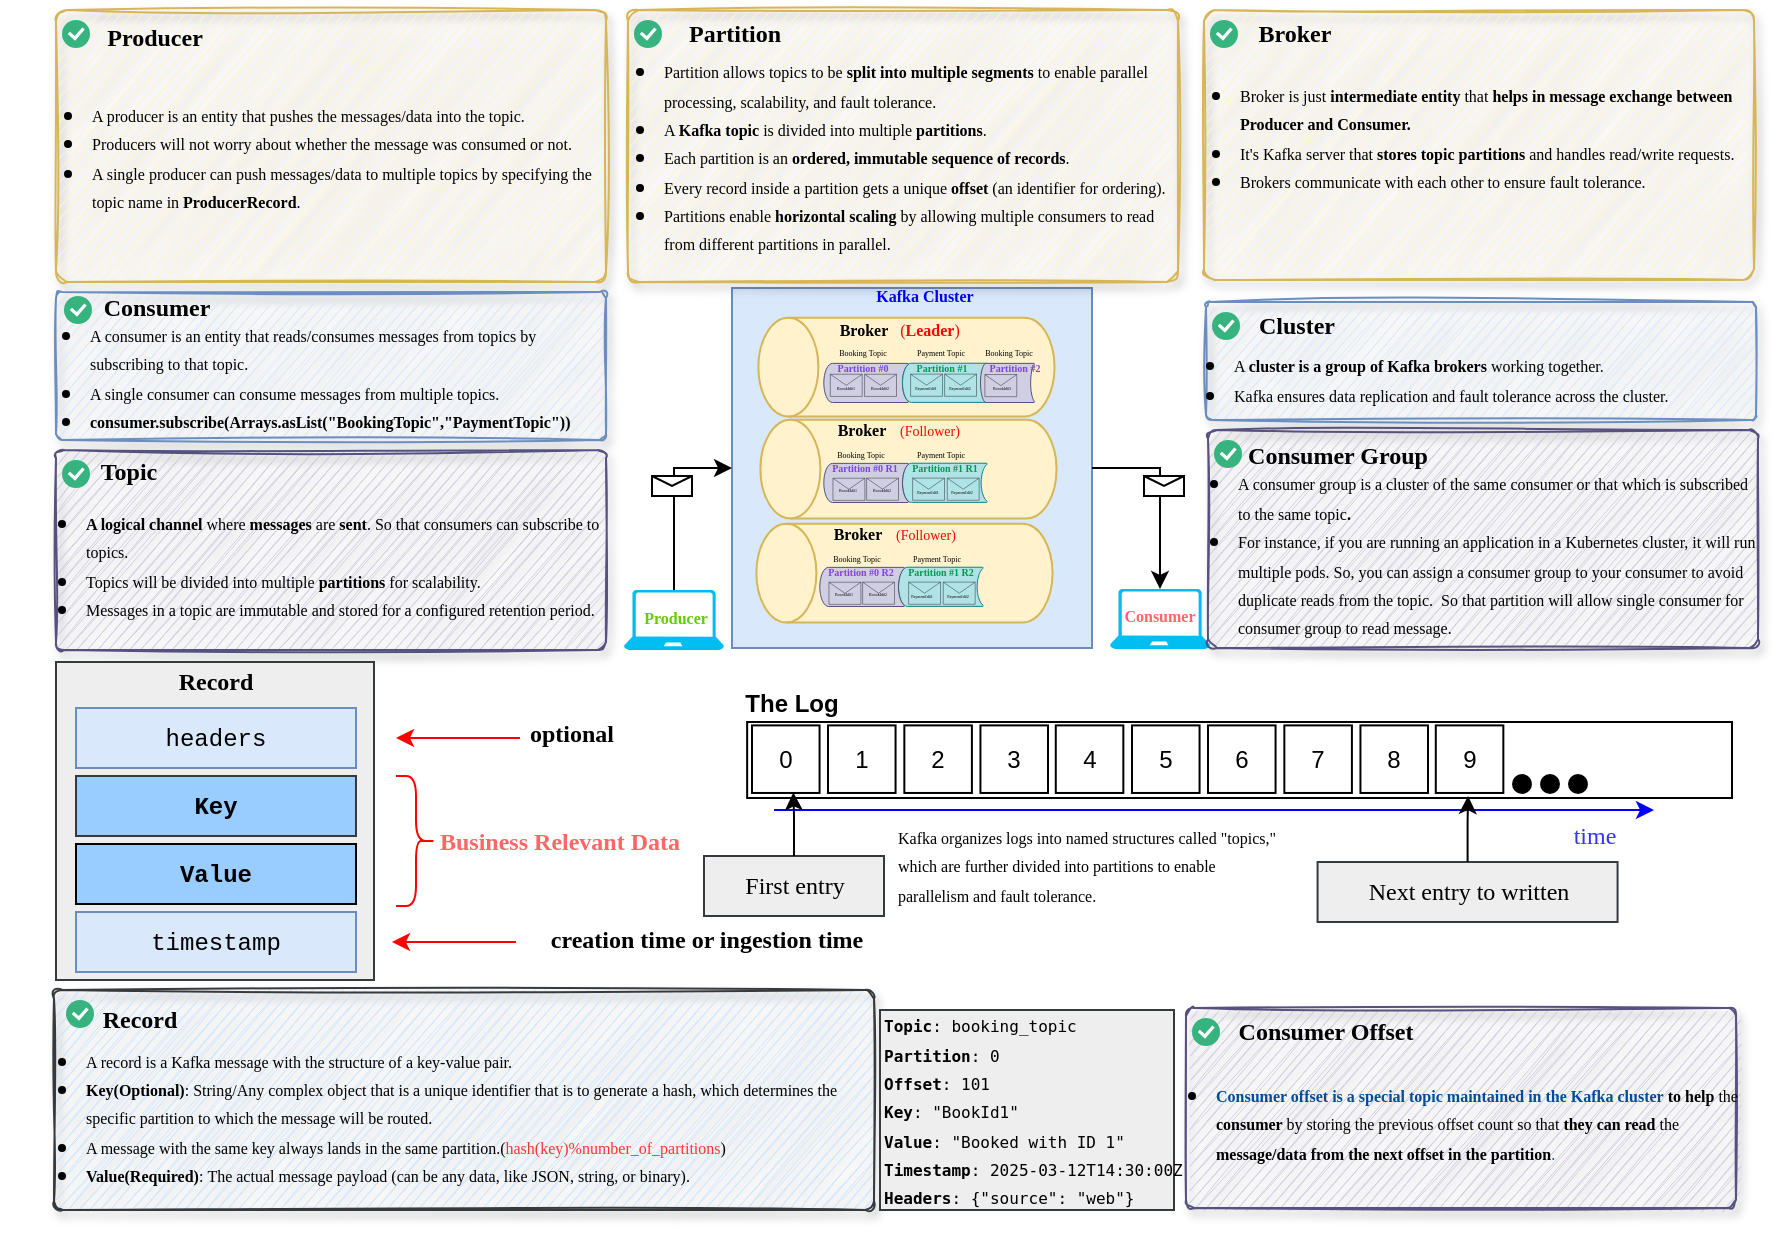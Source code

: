 <mxfile version="26.1.0">
  <diagram name="Page-1" id="dkbhbpahSpV_1VONTGZ5">
    <mxGraphModel dx="1972" dy="656" grid="1" gridSize="10" guides="1" tooltips="1" connect="1" arrows="1" fold="1" page="1" pageScale="1" pageWidth="850" pageHeight="1100" math="0" shadow="0">
      <root>
        <mxCell id="0" />
        <mxCell id="1" parent="0" />
        <mxCell id="pHoPj_1X2IQjKwYX7QEu-36" value="" style="whiteSpace=wrap;html=1;aspect=fixed;fillColor=#dae8fc;strokeColor=#6c8ebf;" parent="1" vertex="1">
          <mxGeometry x="-461" y="189" width="180" height="180" as="geometry" />
        </mxCell>
        <mxCell id="DTmI5th6kJm84t1U6GzK-104" value="" style="shape=cylinder3;whiteSpace=wrap;html=1;boundedLbl=1;backgroundOutline=1;size=15;rotation=-90;fillColor=#fff2cc;strokeColor=#d6b656;" vertex="1" parent="1">
          <mxGeometry x="-399.45" y="257.51" width="49.37" height="148.07" as="geometry" />
        </mxCell>
        <mxCell id="DTmI5th6kJm84t1U6GzK-96" value="" style="strokeWidth=0.5;html=1;shape=mxgraph.flowchart.stored_data;whiteSpace=wrap;fillColor=#b0e3e6;strokeColor=#0e8088;" vertex="1" parent="1">
          <mxGeometry x="-378" y="328.36" width="42.35" height="19.57" as="geometry" />
        </mxCell>
        <mxCell id="DTmI5th6kJm84t1U6GzK-94" value="" style="strokeWidth=0.5;html=1;shape=mxgraph.flowchart.stored_data;whiteSpace=wrap;fillColor=#d0cee2;strokeColor=#56517e;" vertex="1" parent="1">
          <mxGeometry x="-417.35" y="328.43" width="42.35" height="19.57" as="geometry" />
        </mxCell>
        <mxCell id="DTmI5th6kJm84t1U6GzK-52" value="" style="shape=cylinder3;whiteSpace=wrap;html=1;boundedLbl=1;backgroundOutline=1;size=15;rotation=-90;fillColor=#fff2cc;strokeColor=#d6b656;" vertex="1" parent="1">
          <mxGeometry x="-397.45" y="205.51" width="49.37" height="148.07" as="geometry" />
        </mxCell>
        <mxCell id="DTmI5th6kJm84t1U6GzK-64" value="" style="strokeWidth=0.5;html=1;shape=mxgraph.flowchart.stored_data;whiteSpace=wrap;fillColor=#b0e3e6;strokeColor=#0e8088;" vertex="1" parent="1">
          <mxGeometry x="-376" y="276.36" width="42.35" height="19.57" as="geometry" />
        </mxCell>
        <mxCell id="DTmI5th6kJm84t1U6GzK-65" value="" style="strokeWidth=0.5;html=1;shape=mxgraph.flowchart.stored_data;whiteSpace=wrap;fillColor=#d0cee2;strokeColor=#56517e;" vertex="1" parent="1">
          <mxGeometry x="-415.35" y="276.43" width="42.35" height="19.57" as="geometry" />
        </mxCell>
        <mxCell id="DTmI5th6kJm84t1U6GzK-24" style="edgeStyle=orthogonalEdgeStyle;rounded=0;orthogonalLoop=1;jettySize=auto;html=1;exitX=0.5;exitY=0;exitDx=0;exitDy=0;exitPerimeter=0;entryX=0;entryY=0.5;entryDx=0;entryDy=0;" edge="1" parent="1" source="pHoPj_1X2IQjKwYX7QEu-4" target="pHoPj_1X2IQjKwYX7QEu-36">
          <mxGeometry relative="1" as="geometry" />
        </mxCell>
        <mxCell id="pHoPj_1X2IQjKwYX7QEu-4" value="" style="verticalLabelPosition=bottom;html=1;verticalAlign=top;align=center;strokeColor=none;fillColor=#00BEF2;shape=mxgraph.azure.laptop;pointerEvents=1;" parent="1" vertex="1">
          <mxGeometry x="-515" y="340" width="50" height="30" as="geometry" />
        </mxCell>
        <mxCell id="pHoPj_1X2IQjKwYX7QEu-5" value="" style="verticalLabelPosition=bottom;html=1;verticalAlign=top;align=center;strokeColor=none;fillColor=#00BEF2;shape=mxgraph.azure.laptop;pointerEvents=1;" parent="1" vertex="1">
          <mxGeometry x="-272" y="339.5" width="50" height="30" as="geometry" />
        </mxCell>
        <mxCell id="pHoPj_1X2IQjKwYX7QEu-7" style="edgeStyle=orthogonalEdgeStyle;rounded=0;orthogonalLoop=1;jettySize=auto;html=1;entryX=0.5;entryY=0;entryDx=0;entryDy=0;entryPerimeter=0;exitX=1;exitY=0.5;exitDx=0;exitDy=0;" parent="1" source="pHoPj_1X2IQjKwYX7QEu-36" target="pHoPj_1X2IQjKwYX7QEu-5" edge="1">
          <mxGeometry relative="1" as="geometry">
            <mxPoint x="-280" y="281" as="sourcePoint" />
          </mxGeometry>
        </mxCell>
        <mxCell id="pHoPj_1X2IQjKwYX7QEu-11" value="" style="shape=message;html=1;html=1;outlineConnect=0;labelPosition=center;verticalLabelPosition=bottom;align=center;verticalAlign=top;" parent="1" vertex="1">
          <mxGeometry x="-501" y="283" width="20" height="10" as="geometry" />
        </mxCell>
        <mxCell id="pHoPj_1X2IQjKwYX7QEu-14" value="" style="shape=message;html=1;html=1;outlineConnect=0;labelPosition=center;verticalLabelPosition=bottom;align=center;verticalAlign=top;" parent="1" vertex="1">
          <mxGeometry x="-255" y="283" width="20" height="10" as="geometry" />
        </mxCell>
        <mxCell id="pHoPj_1X2IQjKwYX7QEu-15" value="&lt;font style=&quot;color: rgb(0, 0, 255);&quot; face=&quot;Lucida Console&quot;&gt;&lt;b style=&quot;&quot;&gt;Kafka Cluster&lt;/b&gt;&lt;/font&gt;" style="text;html=1;align=center;verticalAlign=middle;whiteSpace=wrap;rounded=0;fontSize=8;" parent="1" vertex="1">
          <mxGeometry x="-409" y="177.93" width="89" height="30" as="geometry" />
        </mxCell>
        <mxCell id="pHoPj_1X2IQjKwYX7QEu-16" value="&lt;font face=&quot;Lucida Console&quot; style=&quot;font-size: 8px; color: rgb(102, 204, 0);&quot;&gt;&lt;b&gt;Producer&lt;/b&gt;&lt;/font&gt;" style="text;html=1;align=center;verticalAlign=middle;whiteSpace=wrap;rounded=0;fontColor=#0000CC;" parent="1" vertex="1">
          <mxGeometry x="-509" y="343" width="40" height="20" as="geometry" />
        </mxCell>
        <mxCell id="pHoPj_1X2IQjKwYX7QEu-17" value="&lt;font face=&quot;Lucida Console&quot; style=&quot;font-size: 8px; color: rgb(255, 102, 102);&quot;&gt;&lt;b&gt;Consumer&lt;/b&gt;&lt;/font&gt;" style="text;html=1;align=center;verticalAlign=middle;whiteSpace=wrap;rounded=0;fontColor=#0000CC;" parent="1" vertex="1">
          <mxGeometry x="-267" y="341.5" width="40" height="20" as="geometry" />
        </mxCell>
        <mxCell id="pHoPj_1X2IQjKwYX7QEu-18" value="" style="rounded=1;fillColor=#fff2cc;strokeColor=#d6b656;shadow=1;html=1;arcSize=4;sketch=1;hachureGap=4;pointerEvents=0;fontFamily=Architects Daughter;fontSource=https%3A%2F%2Ffonts.googleapis.com%2Fcss%3Ffamily%3DArchitects%2BDaughter;fontSize=20;align=left;" parent="1" vertex="1">
          <mxGeometry x="-225" y="50" width="275" height="135" as="geometry" />
        </mxCell>
        <mxCell id="pHoPj_1X2IQjKwYX7QEu-19" value="" style="html=1;shadow=0;dashed=0;shape=mxgraph.atlassian.checkbox;fillColor=#36B37E;strokeColor=none;html=1;fontSize=14;fontStyle=0;labelPosition=right;align=left;spacingLeft=20;sketch=0;hachureGap=4;pointerEvents=0;fontFamily=Architects Daughter;fontSource=https%3A%2F%2Ffonts.googleapis.com%2Fcss%3Ffamily%3DArchitects%2BDaughter;" parent="pHoPj_1X2IQjKwYX7QEu-18" vertex="1">
          <mxGeometry width="14" height="14" relative="1" as="geometry">
            <mxPoint x="3" y="5" as="offset" />
          </mxGeometry>
        </mxCell>
        <mxCell id="pHoPj_1X2IQjKwYX7QEu-24" value="&lt;font face=&quot;Lucida Console&quot;&gt;&lt;b&gt;Broker&lt;/b&gt;&lt;/font&gt;" style="text;html=1;align=center;verticalAlign=middle;whiteSpace=wrap;rounded=0;" parent="pHoPj_1X2IQjKwYX7QEu-18" vertex="1">
          <mxGeometry x="24.364" y="4.9" width="43.078" height="14.875" as="geometry" />
        </mxCell>
        <mxCell id="pHoPj_1X2IQjKwYX7QEu-25" value="&lt;ul&gt;&lt;li&gt;&lt;font face=&quot;Comic Sans MS&quot; style=&quot;font-size: 8px;&quot;&gt;Broker is just &lt;b&gt;intermediate entity&lt;/b&gt; that &lt;b&gt;helps in message exchange between Producer and Consumer.&lt;/b&gt;&lt;/font&gt;&lt;/li&gt;&lt;li&gt;&lt;font face=&quot;Comic Sans MS&quot; style=&quot;font-size: 8px;&quot;&gt;It&#39;s Kafka server that&lt;b&gt; &lt;/b&gt;&lt;strong style=&quot;font-weight: bold;&quot; data-end=&quot;2049&quot; data-start=&quot;2022&quot;&gt;stores topic partitions&lt;/strong&gt; and handles read/write requests.&lt;/font&gt;&lt;/li&gt;&lt;li&gt;&lt;font face=&quot;Comic Sans MS&quot; style=&quot;font-size: 8px;&quot;&gt;Brokers communicate with each other to ensure fault tolerance.&lt;/font&gt;&lt;/li&gt;&lt;/ul&gt;" style="text;html=1;align=left;verticalAlign=middle;whiteSpace=wrap;rounded=0;" parent="pHoPj_1X2IQjKwYX7QEu-18" vertex="1">
          <mxGeometry x="-24.5" y="9.675" width="296.5" height="107.325" as="geometry" />
        </mxCell>
        <mxCell id="pHoPj_1X2IQjKwYX7QEu-32" value="" style="shape=cylinder3;whiteSpace=wrap;html=1;boundedLbl=1;backgroundOutline=1;size=15;rotation=-90;fillColor=#fff2cc;strokeColor=#d6b656;" parent="1" vertex="1">
          <mxGeometry x="-398.45" y="154.51" width="49.37" height="148.07" as="geometry" />
        </mxCell>
        <mxCell id="pHoPj_1X2IQjKwYX7QEu-33" value="&lt;b&gt;&lt;font style=&quot;font-size: 8px;&quot; face=&quot;Lucida Console&quot;&gt;Broker&lt;/font&gt;&lt;/b&gt;" style="text;html=1;align=center;verticalAlign=middle;whiteSpace=wrap;rounded=0;" parent="1" vertex="1">
          <mxGeometry x="-410" y="201.43" width="30" height="15" as="geometry" />
        </mxCell>
        <mxCell id="pHoPj_1X2IQjKwYX7QEu-37" value="" style="rounded=1;fillColor=#dae8fc;strokeColor=#6c8ebf;shadow=1;html=1;arcSize=4;sketch=1;hachureGap=4;pointerEvents=0;fontFamily=Architects Daughter;fontSource=https%3A%2F%2Ffonts.googleapis.com%2Fcss%3Ffamily%3DArchitects%2BDaughter;fontSize=20;align=left;" parent="1" vertex="1">
          <mxGeometry x="-224" y="196" width="275" height="59" as="geometry" />
        </mxCell>
        <mxCell id="pHoPj_1X2IQjKwYX7QEu-38" value="" style="html=1;shadow=0;dashed=0;shape=mxgraph.atlassian.checkbox;fillColor=#36B37E;strokeColor=none;html=1;fontSize=14;fontStyle=0;labelPosition=right;align=left;spacingLeft=20;sketch=0;hachureGap=4;pointerEvents=0;fontFamily=Architects Daughter;fontSource=https%3A%2F%2Ffonts.googleapis.com%2Fcss%3Ffamily%3DArchitects%2BDaughter;" parent="pHoPj_1X2IQjKwYX7QEu-37" vertex="1">
          <mxGeometry width="14" height="14" relative="1" as="geometry">
            <mxPoint x="3" y="5" as="offset" />
          </mxGeometry>
        </mxCell>
        <mxCell id="pHoPj_1X2IQjKwYX7QEu-39" value="&lt;font face=&quot;Lucida Console&quot;&gt;&lt;b&gt;Cluster&lt;/b&gt;&lt;/font&gt;" style="text;html=1;align=center;verticalAlign=middle;whiteSpace=wrap;rounded=0;" parent="pHoPj_1X2IQjKwYX7QEu-37" vertex="1">
          <mxGeometry x="27.292" y="9.117" width="36.506" height="6.556" as="geometry" />
        </mxCell>
        <mxCell id="pHoPj_1X2IQjKwYX7QEu-40" value="&lt;ul&gt;&lt;li&gt;&lt;span style=&quot;font-size: 8px; font-family: &amp;quot;Comic Sans MS&amp;quot;; background-color: transparent; color: light-dark(rgb(0, 0, 0), rgb(255, 255, 255));&quot;&gt;A &lt;b&gt;cluster is a group of Kafka brokers&lt;/b&gt; working together.&lt;/span&gt;&lt;/li&gt;&lt;li&gt;&lt;span style=&quot;font-size: 8px; font-family: &amp;quot;Comic Sans MS&amp;quot;; background-color: transparent; color: light-dark(rgb(0, 0, 0), rgb(255, 255, 255));&quot;&gt;Kafka ensures data replication and fault tolerance across the cluster.&lt;/span&gt;&lt;/li&gt;&lt;/ul&gt;" style="text;html=1;align=left;verticalAlign=middle;whiteSpace=wrap;rounded=0;" parent="pHoPj_1X2IQjKwYX7QEu-37" vertex="1">
          <mxGeometry x="-27.966" y="25.286" width="302.966" height="25.286" as="geometry" />
        </mxCell>
        <mxCell id="pHoPj_1X2IQjKwYX7QEu-47" value="&lt;font style=&quot;font-size: 8px; color: light-dark(rgb(249, 6, 6), rgb(237, 237, 237));&quot; face=&quot;Comic Sans MS&quot;&gt;(&lt;b&gt;Leader&lt;/b&gt;)&lt;/font&gt;" style="text;html=1;align=center;verticalAlign=middle;whiteSpace=wrap;rounded=0;" parent="1" vertex="1">
          <mxGeometry x="-387" y="203.93" width="50" height="10" as="geometry" />
        </mxCell>
        <mxCell id="pHoPj_1X2IQjKwYX7QEu-56" value="" style="strokeWidth=0.5;html=1;shape=mxgraph.flowchart.stored_data;whiteSpace=wrap;fillColor=#d0cee2;strokeColor=#56517e;" parent="1" vertex="1">
          <mxGeometry x="-415.35" y="226.43" width="42.35" height="19.57" as="geometry" />
        </mxCell>
        <mxCell id="pHoPj_1X2IQjKwYX7QEu-60" value="&lt;font style=&quot;line-height: 0%; font-size: 4px; color: light-dark(rgb(0, 0, 0), rgb(50, 50, 0));&quot; face=&quot;Comic Sans MS&quot;&gt;Booking Topic&lt;/font&gt;" style="text;html=1;align=center;verticalAlign=middle;whiteSpace=wrap;rounded=0;imageAspect=1;fillColor=none;" parent="1" vertex="1">
          <mxGeometry x="-414" y="213.36" width="37" height="11" as="geometry" />
        </mxCell>
        <mxCell id="pHoPj_1X2IQjKwYX7QEu-62" value="" style="rounded=1;fillColor=#d0cee2;strokeColor=#56517e;shadow=1;html=1;arcSize=4;sketch=1;hachureGap=4;pointerEvents=0;fontFamily=Architects Daughter;fontSource=https%3A%2F%2Ffonts.googleapis.com%2Fcss%3Ffamily%3DArchitects%2BDaughter;fontSize=20;align=left;" parent="1" vertex="1">
          <mxGeometry x="-223" y="260" width="275" height="109" as="geometry" />
        </mxCell>
        <mxCell id="pHoPj_1X2IQjKwYX7QEu-63" value="" style="html=1;shadow=0;dashed=0;shape=mxgraph.atlassian.checkbox;fillColor=#36B37E;strokeColor=none;html=1;fontSize=14;fontStyle=0;labelPosition=right;align=left;spacingLeft=20;sketch=0;hachureGap=4;pointerEvents=0;fontFamily=Architects Daughter;fontSource=https%3A%2F%2Ffonts.googleapis.com%2Fcss%3Ffamily%3DArchitects%2BDaughter;" parent="pHoPj_1X2IQjKwYX7QEu-62" vertex="1">
          <mxGeometry width="14" height="14" relative="1" as="geometry">
            <mxPoint x="3" y="5" as="offset" />
          </mxGeometry>
        </mxCell>
        <mxCell id="pHoPj_1X2IQjKwYX7QEu-64" value="&lt;b style=&quot;&quot;&gt;&lt;font face=&quot;Comic Sans MS&quot;&gt;Consumer Group&lt;/font&gt;&lt;/b&gt;" style="text;html=1;align=center;verticalAlign=middle;whiteSpace=wrap;rounded=0;" parent="pHoPj_1X2IQjKwYX7QEu-62" vertex="1">
          <mxGeometry x="9.29" y="7.281" width="111.71" height="11.51" as="geometry" />
        </mxCell>
        <mxCell id="pHoPj_1X2IQjKwYX7QEu-65" value="&lt;ul&gt;&lt;li&gt;&lt;span style=&quot;background-color: transparent; color: light-dark(rgb(0, 0, 0), rgb(255, 255, 255)); font-family: &amp;quot;Comic Sans MS&amp;quot;; font-size: 8px;&quot;&gt;A consumer group is a cluster of the same consumer or that which is subscribed to the same topic&lt;b&gt;.&amp;nbsp;&lt;/b&gt;&lt;/span&gt;&lt;/li&gt;&lt;li&gt;&lt;font face=&quot;Comic Sans MS&quot;&gt;&lt;span style=&quot;font-size: 8px;&quot;&gt;For instance, if you are running an application in a Kubernetes cluster, it will run multiple pods. So, you can assign a consumer group to your consumer to avoid duplicate reads from the topic.&amp;nbsp; So that partition will allow single consumer for consumer group to read message.&lt;/span&gt;&lt;/font&gt;&lt;/li&gt;&lt;/ul&gt;" style="text;html=1;align=left;verticalAlign=middle;whiteSpace=wrap;rounded=0;" parent="pHoPj_1X2IQjKwYX7QEu-62" vertex="1">
          <mxGeometry x="-26.97" y="18.53" width="302.97" height="87.2" as="geometry" />
        </mxCell>
        <mxCell id="pHoPj_1X2IQjKwYX7QEu-81" value="" style="strokeWidth=0.5;html=1;shape=mxgraph.flowchart.stored_data;whiteSpace=wrap;fillColor=#b0e3e6;strokeColor=#0e8088;" parent="1" vertex="1">
          <mxGeometry x="-376" y="226.36" width="42.35" height="19.57" as="geometry" />
        </mxCell>
        <mxCell id="pHoPj_1X2IQjKwYX7QEu-189" value="&lt;font style=&quot;line-height: 0%; font-size: 4px; color: rgb(0, 0, 0);&quot; face=&quot;Comic Sans MS&quot;&gt;Payment Topic&lt;/font&gt;" style="text;html=1;align=center;verticalAlign=middle;whiteSpace=wrap;rounded=0;imageAspect=1;fillColor=none;" parent="1" vertex="1">
          <mxGeometry x="-375.33" y="213.36" width="37" height="11" as="geometry" />
        </mxCell>
        <mxCell id="pHoPj_1X2IQjKwYX7QEu-201" value="&lt;font style=&quot;font-size: 5px; color: light-dark(rgb(131, 63, 237), rgb(50, 50, 0));&quot; face=&quot;Comic Sans MS&quot;&gt;&lt;b style=&quot;&quot;&gt;Partition #0&lt;/b&gt;&lt;/font&gt;" style="text;html=1;align=center;verticalAlign=middle;whiteSpace=wrap;rounded=0;" parent="1" vertex="1">
          <mxGeometry x="-418.27" y="218.17" width="44.94" height="16.67" as="geometry" />
        </mxCell>
        <mxCell id="pHoPj_1X2IQjKwYX7QEu-202" value="&lt;font style=&quot;font-size: 5px; color: light-dark(rgb(0, 153, 77), rgb(50, 50, 0));&quot; face=&quot;Comic Sans MS&quot;&gt;&lt;b style=&quot;&quot;&gt;Partition #1&lt;/b&gt;&lt;/font&gt;" style="text;html=1;align=center;verticalAlign=middle;whiteSpace=wrap;rounded=0;" parent="1" vertex="1">
          <mxGeometry x="-375.82" y="221.86" width="40" height="10" as="geometry" />
        </mxCell>
        <mxCell id="pHoPj_1X2IQjKwYX7QEu-239" value="" style="rounded=1;fillColor=#fff2cc;strokeColor=#d6b656;shadow=1;html=1;arcSize=4;sketch=1;hachureGap=4;pointerEvents=0;fontFamily=Architects Daughter;fontSource=https%3A%2F%2Ffonts.googleapis.com%2Fcss%3Ffamily%3DArchitects%2BDaughter;fontSize=20;align=left;" parent="1" vertex="1">
          <mxGeometry x="-513" y="50" width="275" height="136" as="geometry" />
        </mxCell>
        <mxCell id="pHoPj_1X2IQjKwYX7QEu-240" value="" style="html=1;shadow=0;dashed=0;shape=mxgraph.atlassian.checkbox;fillColor=#36B37E;strokeColor=none;html=1;fontSize=14;fontStyle=0;labelPosition=right;align=left;spacingLeft=20;sketch=0;hachureGap=4;pointerEvents=0;fontFamily=Architects Daughter;fontSource=https%3A%2F%2Ffonts.googleapis.com%2Fcss%3Ffamily%3DArchitects%2BDaughter;" parent="pHoPj_1X2IQjKwYX7QEu-239" vertex="1">
          <mxGeometry width="14" height="14" relative="1" as="geometry">
            <mxPoint x="3" y="5" as="offset" />
          </mxGeometry>
        </mxCell>
        <mxCell id="pHoPj_1X2IQjKwYX7QEu-241" value="&lt;font face=&quot;Lucida Console&quot;&gt;&lt;b&gt;Partition&lt;/b&gt;&lt;/font&gt;" style="text;html=1;align=center;verticalAlign=middle;whiteSpace=wrap;rounded=0;" parent="pHoPj_1X2IQjKwYX7QEu-239" vertex="1">
          <mxGeometry x="32.364" y="4.936" width="43.078" height="14.985" as="geometry" />
        </mxCell>
        <mxCell id="pHoPj_1X2IQjKwYX7QEu-242" value="&lt;ul&gt;&lt;li&gt;&lt;font face=&quot;Comic Sans MS&quot; style=&quot;font-size: 8px;&quot;&gt;Partition allows topics to be &lt;strong data-end=&quot;154&quot; data-start=&quot;122&quot;&gt;split into multiple segments&lt;/strong&gt; to enable parallel processing, scalability, and fault tolerance.&lt;/font&gt;&lt;/li&gt;&lt;li data-end=&quot;326&quot; data-start=&quot;264&quot;&gt;&lt;font face=&quot;Comic Sans MS&quot; style=&quot;font-size: 8px;&quot;&gt;A &lt;strong data-end=&quot;283&quot; data-start=&quot;268&quot;&gt;Kafka topic&lt;/strong&gt; is divided into multiple &lt;strong data-end=&quot;323&quot; data-start=&quot;309&quot;&gt;partitions&lt;/strong&gt;.&lt;/font&gt;&lt;/li&gt;&lt;li data-end=&quot;395&quot; data-start=&quot;327&quot;&gt;&lt;font face=&quot;Comic Sans MS&quot; style=&quot;font-size: 8px;&quot;&gt;Each partition is an &lt;strong data-end=&quot;392&quot; data-start=&quot;350&quot;&gt;ordered, immutable sequence of records&lt;/strong&gt;.&lt;/font&gt;&lt;/li&gt;&lt;li data-end=&quot;486&quot; data-start=&quot;396&quot;&gt;&lt;font face=&quot;Comic Sans MS&quot; style=&quot;font-size: 8px;&quot;&gt;Every record inside a partition gets a unique &lt;strong data-end=&quot;454&quot; data-start=&quot;444&quot;&gt;offset&lt;/strong&gt; (an identifier for ordering).&lt;/font&gt;&lt;/li&gt;&lt;li data-end=&quot;609&quot; data-start=&quot;487&quot;&gt;&lt;font face=&quot;Comic Sans MS&quot; style=&quot;font-size: 8px;&quot;&gt;Partitions enable &lt;strong data-end=&quot;529&quot; data-start=&quot;507&quot;&gt;horizontal scaling&lt;/strong&gt; by allowing multiple consumers to read from different partitions in parallel.&lt;/font&gt;&lt;/li&gt;&lt;/ul&gt;" style="text;html=1;align=left;verticalAlign=middle;whiteSpace=wrap;rounded=0;" parent="pHoPj_1X2IQjKwYX7QEu-239" vertex="1">
          <mxGeometry x="-24.5" y="19.013" width="296.5" height="108.12" as="geometry" />
        </mxCell>
        <mxCell id="pHoPj_1X2IQjKwYX7QEu-244" value="" style="rounded=1;fillColor=#fff2cc;strokeColor=#d6b656;shadow=1;html=1;arcSize=4;sketch=1;hachureGap=4;pointerEvents=0;fontFamily=Architects Daughter;fontSource=https%3A%2F%2Ffonts.googleapis.com%2Fcss%3Ffamily%3DArchitects%2BDaughter;fontSize=20;align=left;" parent="1" vertex="1">
          <mxGeometry x="-799" y="50" width="275" height="136" as="geometry" />
        </mxCell>
        <mxCell id="pHoPj_1X2IQjKwYX7QEu-245" value="" style="html=1;shadow=0;dashed=0;shape=mxgraph.atlassian.checkbox;fillColor=#36B37E;strokeColor=none;html=1;fontSize=14;fontStyle=0;labelPosition=right;align=left;spacingLeft=20;sketch=0;hachureGap=4;pointerEvents=0;fontFamily=Architects Daughter;fontSource=https%3A%2F%2Ffonts.googleapis.com%2Fcss%3Ffamily%3DArchitects%2BDaughter;" parent="pHoPj_1X2IQjKwYX7QEu-244" vertex="1">
          <mxGeometry width="14" height="14" relative="1" as="geometry">
            <mxPoint x="3" y="5" as="offset" />
          </mxGeometry>
        </mxCell>
        <mxCell id="pHoPj_1X2IQjKwYX7QEu-246" value="&lt;font face=&quot;Lucida Console&quot;&gt;&lt;b&gt;Producer&lt;/b&gt;&lt;/font&gt;" style="text;html=1;align=center;verticalAlign=middle;whiteSpace=wrap;rounded=0;" parent="pHoPj_1X2IQjKwYX7QEu-244" vertex="1">
          <mxGeometry x="28.364" y="6.07" width="43.078" height="14.985" as="geometry" />
        </mxCell>
        <mxCell id="pHoPj_1X2IQjKwYX7QEu-247" value="&lt;ul&gt;&lt;li&gt;&lt;font face=&quot;Comic Sans MS&quot;&gt;&lt;span style=&quot;font-size: 8px;&quot;&gt;A producer is an entity that pushes the messages/data into the topic.&lt;/span&gt;&lt;/font&gt;&lt;/li&gt;&lt;li&gt;&lt;font face=&quot;Comic Sans MS&quot;&gt;&lt;span style=&quot;font-size: 8px;&quot;&gt;Producers will not worry about whether the message was consumed or not.&amp;nbsp;&lt;/span&gt;&lt;/font&gt;&lt;/li&gt;&lt;li&gt;&lt;font face=&quot;Comic Sans MS&quot;&gt;&lt;span style=&quot;font-size: 8px;&quot;&gt;A single producer can push messages/data to multiple topics by specifying the topic name in &lt;b&gt;ProducerRecord&lt;/b&gt;.&amp;nbsp;&lt;/span&gt;&lt;/font&gt;&lt;/li&gt;&lt;/ul&gt;" style="text;html=1;align=left;verticalAlign=middle;whiteSpace=wrap;rounded=0;" parent="pHoPj_1X2IQjKwYX7QEu-244" vertex="1">
          <mxGeometry x="-24.5" y="18.813" width="296.5" height="108.12" as="geometry" />
        </mxCell>
        <mxCell id="pHoPj_1X2IQjKwYX7QEu-254" value="" style="rounded=1;fillColor=#dae8fc;strokeColor=#6c8ebf;shadow=1;html=1;arcSize=4;sketch=1;hachureGap=4;pointerEvents=0;fontFamily=Architects Daughter;fontSource=https%3A%2F%2Ffonts.googleapis.com%2Fcss%3Ffamily%3DArchitects%2BDaughter;fontSize=20;align=left;" parent="1" vertex="1">
          <mxGeometry x="-799" y="191" width="275" height="74" as="geometry" />
        </mxCell>
        <mxCell id="pHoPj_1X2IQjKwYX7QEu-255" value="" style="html=1;shadow=0;dashed=0;shape=mxgraph.atlassian.checkbox;fillColor=#36B37E;strokeColor=none;html=1;fontSize=14;fontStyle=0;labelPosition=right;align=left;spacingLeft=20;sketch=0;hachureGap=4;pointerEvents=0;fontFamily=Architects Daughter;fontSource=https%3A%2F%2Ffonts.googleapis.com%2Fcss%3Ffamily%3DArchitects%2BDaughter;" parent="pHoPj_1X2IQjKwYX7QEu-254" vertex="1">
          <mxGeometry width="14" height="14" relative="1" as="geometry">
            <mxPoint x="4" y="2" as="offset" />
          </mxGeometry>
        </mxCell>
        <mxCell id="pHoPj_1X2IQjKwYX7QEu-256" value="&lt;font face=&quot;Lucida Console&quot;&gt;&lt;b&gt;Consumer&lt;/b&gt;&lt;/font&gt;" style="text;html=1;align=center;verticalAlign=middle;whiteSpace=wrap;rounded=0;" parent="pHoPj_1X2IQjKwYX7QEu-254" vertex="1">
          <mxGeometry x="32.292" y="3.435" width="36.506" height="8.222" as="geometry" />
        </mxCell>
        <mxCell id="pHoPj_1X2IQjKwYX7QEu-257" value="&lt;ul&gt;&lt;li&gt;&lt;span style=&quot;background-color: transparent; color: light-dark(rgb(0, 0, 0), rgb(255, 255, 255)); font-family: &amp;quot;Comic Sans MS&amp;quot;; font-size: 8px;&quot;&gt;A consumer is an entity that reads/consumes messages from topics by subscribing to that topic.&amp;nbsp;&lt;/span&gt;&lt;/li&gt;&lt;li&gt;&lt;font style=&quot;font-size: 8px;&quot; face=&quot;Comic Sans MS&quot;&gt;&lt;span style=&quot;&quot; data-end=&quot;74&quot; data-start=&quot;7&quot;&gt;A single consumer can consume messages from multiple topics&lt;/span&gt;.&lt;/font&gt;&lt;/li&gt;&lt;li&gt;&lt;font style=&quot;font-size: 8px;&quot; face=&quot;Comic Sans MS&quot;&gt;&lt;b&gt;consumer.subscribe(Arrays.asList(&quot;BookingTopic&quot;,&quot;PaymentTopic&quot;))&lt;/b&gt;&lt;/font&gt;&lt;/li&gt;&lt;/ul&gt;" style="text;html=1;align=left;verticalAlign=middle;whiteSpace=wrap;rounded=0;" parent="pHoPj_1X2IQjKwYX7QEu-254" vertex="1">
          <mxGeometry x="-24.966" y="25.714" width="302.966" height="31.714" as="geometry" />
        </mxCell>
        <mxCell id="pHoPj_1X2IQjKwYX7QEu-258" value="" style="rounded=1;fillColor=#d0cee2;strokeColor=#56517e;shadow=1;html=1;arcSize=4;sketch=1;hachureGap=4;pointerEvents=0;fontFamily=Architects Daughter;fontSource=https%3A%2F%2Ffonts.googleapis.com%2Fcss%3Ffamily%3DArchitects%2BDaughter;fontSize=20;align=left;" parent="1" vertex="1">
          <mxGeometry x="-799" y="270" width="275" height="100" as="geometry" />
        </mxCell>
        <mxCell id="pHoPj_1X2IQjKwYX7QEu-259" value="" style="html=1;shadow=0;dashed=0;shape=mxgraph.atlassian.checkbox;fillColor=#36B37E;strokeColor=none;html=1;fontSize=14;fontStyle=0;labelPosition=right;align=left;spacingLeft=20;sketch=0;hachureGap=4;pointerEvents=0;fontFamily=Architects Daughter;fontSource=https%3A%2F%2Ffonts.googleapis.com%2Fcss%3Ffamily%3DArchitects%2BDaughter;" parent="pHoPj_1X2IQjKwYX7QEu-258" vertex="1">
          <mxGeometry width="14" height="14" relative="1" as="geometry">
            <mxPoint x="3" y="5" as="offset" />
          </mxGeometry>
        </mxCell>
        <mxCell id="pHoPj_1X2IQjKwYX7QEu-260" value="&lt;b style=&quot;&quot;&gt;&lt;font face=&quot;Comic Sans MS&quot;&gt;Topic&lt;/font&gt;&lt;/b&gt;" style="text;html=1;align=center;verticalAlign=middle;whiteSpace=wrap;rounded=0;" parent="pHoPj_1X2IQjKwYX7QEu-258" vertex="1">
          <mxGeometry x="18.292" y="5.681" width="36.506" height="10.556" as="geometry" />
        </mxCell>
        <mxCell id="pHoPj_1X2IQjKwYX7QEu-261" value="&lt;ul&gt;&lt;li&gt;&lt;span style=&quot;background-color: transparent; color: light-dark(rgb(0, 0, 0), rgb(255, 255, 255)); font-family: &amp;quot;Comic Sans MS&amp;quot;; font-size: 8px;&quot;&gt;&lt;b&gt;A logical channel&lt;/b&gt; where &lt;b&gt;messages &lt;/b&gt;are &lt;b&gt;sent&lt;/b&gt;. So that consumers can subscribe to topics.&amp;nbsp;&lt;/span&gt;&lt;/li&gt;&lt;li data-end=&quot;1143&quot; data-start=&quot;1075&quot;&gt;&lt;font style=&quot;font-size: 8px;&quot; face=&quot;Comic Sans MS&quot;&gt;Topics will be divided into multiple &lt;strong data-end=&quot;1124&quot; data-start=&quot;1110&quot;&gt;partitions&lt;/strong&gt; for scalability.&lt;/font&gt;&lt;/li&gt;&lt;li&gt;&lt;font style=&quot;font-size: 8px;&quot; face=&quot;Comic Sans MS&quot;&gt;Messages in a topic are immutable and stored for a configured retention period.&lt;/font&gt;&lt;/li&gt;&lt;/ul&gt;" style="text;html=1;align=left;verticalAlign=middle;whiteSpace=wrap;rounded=0;" parent="pHoPj_1X2IQjKwYX7QEu-258" vertex="1">
          <mxGeometry x="-26.97" y="17" width="302.97" height="80" as="geometry" />
        </mxCell>
        <mxCell id="DTmI5th6kJm84t1U6GzK-1" value="" style="whiteSpace=wrap;html=1;aspect=fixed;fillColor=#eeeeee;strokeColor=#36393d;" vertex="1" parent="1">
          <mxGeometry x="-799" y="376" width="159" height="159" as="geometry" />
        </mxCell>
        <mxCell id="DTmI5th6kJm84t1U6GzK-2" value="&lt;font face=&quot;Courier New&quot;&gt;headers&lt;/font&gt;" style="rounded=0;whiteSpace=wrap;html=1;fillColor=#dae8fc;strokeColor=#6c8ebf;" vertex="1" parent="1">
          <mxGeometry x="-789" y="399" width="140" height="30" as="geometry" />
        </mxCell>
        <mxCell id="DTmI5th6kJm84t1U6GzK-3" value="&lt;font face=&quot;Courier New&quot;&gt;&lt;b&gt;Key&lt;/b&gt;&lt;/font&gt;" style="rounded=0;whiteSpace=wrap;html=1;fillColor=#99CCFF;strokeColor=#36393d;" vertex="1" parent="1">
          <mxGeometry x="-789" y="433" width="140" height="30" as="geometry" />
        </mxCell>
        <mxCell id="DTmI5th6kJm84t1U6GzK-4" value="&lt;font face=&quot;Courier New&quot;&gt;&lt;b&gt;Value&lt;/b&gt;&lt;/font&gt;" style="rounded=0;whiteSpace=wrap;html=1;fillColor=#99CCFF;" vertex="1" parent="1">
          <mxGeometry x="-789" y="467" width="140" height="30" as="geometry" />
        </mxCell>
        <mxCell id="DTmI5th6kJm84t1U6GzK-5" value="&lt;font face=&quot;Courier New&quot;&gt;timestamp&lt;/font&gt;" style="rounded=0;whiteSpace=wrap;html=1;fillColor=#dae8fc;strokeColor=#6c8ebf;" vertex="1" parent="1">
          <mxGeometry x="-789" y="501" width="140" height="30" as="geometry" />
        </mxCell>
        <mxCell id="DTmI5th6kJm84t1U6GzK-6" value="&lt;font face=&quot;Comic Sans MS&quot;&gt;&lt;b&gt;Record&lt;/b&gt;&lt;/font&gt;" style="text;html=1;align=center;verticalAlign=middle;whiteSpace=wrap;rounded=0;" vertex="1" parent="1">
          <mxGeometry x="-749.5" y="371" width="60" height="30" as="geometry" />
        </mxCell>
        <mxCell id="DTmI5th6kJm84t1U6GzK-7" value="" style="rounded=1;fillColor=#cce5ff;strokeColor=#36393d;shadow=1;html=1;arcSize=4;sketch=1;hachureGap=4;pointerEvents=0;fontFamily=Architects Daughter;fontSource=https%3A%2F%2Ffonts.googleapis.com%2Fcss%3Ffamily%3DArchitects%2BDaughter;fontSize=20;align=left;" vertex="1" parent="1">
          <mxGeometry x="-800" y="540" width="410" height="110" as="geometry" />
        </mxCell>
        <mxCell id="DTmI5th6kJm84t1U6GzK-8" value="" style="html=1;shadow=0;dashed=0;shape=mxgraph.atlassian.checkbox;fillColor=#36B37E;strokeColor=none;html=1;fontSize=14;fontStyle=0;labelPosition=right;align=left;spacingLeft=20;sketch=0;hachureGap=4;pointerEvents=0;fontFamily=Architects Daughter;fontSource=https%3A%2F%2Ffonts.googleapis.com%2Fcss%3Ffamily%3DArchitects%2BDaughter;" vertex="1" parent="DTmI5th6kJm84t1U6GzK-7">
          <mxGeometry width="14" height="14" relative="1" as="geometry">
            <mxPoint x="6" y="5" as="offset" />
          </mxGeometry>
        </mxCell>
        <mxCell id="DTmI5th6kJm84t1U6GzK-9" value="&lt;b style=&quot;&quot;&gt;&lt;font face=&quot;Comic Sans MS&quot;&gt;Record&lt;/font&gt;&lt;/b&gt;" style="text;html=1;align=center;verticalAlign=middle;whiteSpace=wrap;rounded=0;" vertex="1" parent="DTmI5th6kJm84t1U6GzK-7">
          <mxGeometry x="15.744" y="9.138" width="54.428" height="11.611" as="geometry" />
        </mxCell>
        <mxCell id="DTmI5th6kJm84t1U6GzK-10" value="&lt;ul&gt;&lt;li&gt;&lt;font face=&quot;Comic Sans MS&quot;&gt;&lt;span style=&quot;font-size: 8px;&quot;&gt;A record is a Kafka message with the structure of a key-value pair.&amp;nbsp;&lt;/span&gt;&lt;/font&gt;&lt;/li&gt;&lt;li&gt;&lt;font face=&quot;Comic Sans MS&quot;&gt;&lt;span style=&quot;font-size: 8px;&quot;&gt;&lt;b&gt;Key(Optional)&lt;/b&gt;: String/Any complex object that is a&lt;/span&gt;&lt;font style=&quot;font-size: 8px;&quot;&gt;&amp;nbsp;unique identifier that&amp;nbsp;is&amp;nbsp;&lt;/font&gt;&lt;/font&gt;&lt;font style=&quot;color: rgb(0, 0, 0);&quot; face=&quot;Comic Sans MS&quot;&gt;&lt;span style=&quot;font-size: 8px;&quot;&gt;to generate a hash, which determines the specific partition to which the message will be routed.&amp;nbsp;&lt;/span&gt;&lt;/font&gt;&lt;/li&gt;&lt;li&gt;&lt;font&gt;&lt;span style=&quot;font-size: 8px;&quot;&gt;&lt;font style=&quot;color: light-dark(rgb(0, 0, 0), rgb(237, 237, 237));&quot; face=&quot;Comic Sans MS&quot;&gt;A message with the same key always lands in the same partition.(&lt;/font&gt;&lt;font style=&quot;color: rgb(255, 51, 51);&quot; face=&quot;Lucida Console&quot;&gt;hash(key)%number_of_partitions&lt;/font&gt;&lt;font style=&quot;color: light-dark(rgb(0, 0, 0), rgb(237, 237, 237));&quot; face=&quot;Comic Sans MS&quot;&gt;)&lt;/font&gt;&lt;/span&gt;&lt;/font&gt;&lt;/li&gt;&lt;li&gt;&lt;font style=&quot;background-color: transparent; color: light-dark(rgb(0, 0, 0), rgb(255, 255, 255));&quot; face=&quot;Comic Sans MS&quot;&gt;&lt;span style=&quot;font-size: 8px;&quot;&gt;&lt;b&gt;Value(Required)&lt;/b&gt;:&amp;nbsp;&lt;/span&gt;&lt;/font&gt;&lt;font style=&quot;background-color: transparent; color: light-dark(rgb(0, 0, 0), rgb(255, 255, 255)); font-size: 8px;&quot; face=&quot;Comic Sans MS&quot;&gt;The actual message payload (can be any data, like JSON, string, or binary).&lt;/font&gt;&lt;/li&gt;&lt;/ul&gt;&lt;p&gt;&lt;/p&gt;" style="text;html=1;align=left;verticalAlign=middle;whiteSpace=wrap;rounded=0;" vertex="1" parent="DTmI5th6kJm84t1U6GzK-7">
          <mxGeometry x="-26.21" y="18.7" width="436.21" height="88.0" as="geometry" />
        </mxCell>
        <mxCell id="DTmI5th6kJm84t1U6GzK-11" value="" style="endArrow=classic;html=1;rounded=0;strokeColor=#FF0000;" edge="1" parent="1">
          <mxGeometry width="50" height="50" relative="1" as="geometry">
            <mxPoint x="-569" y="516" as="sourcePoint" />
            <mxPoint x="-631" y="516" as="targetPoint" />
          </mxGeometry>
        </mxCell>
        <mxCell id="DTmI5th6kJm84t1U6GzK-12" value="&lt;b&gt;&lt;font face=&quot;Comic Sans MS&quot;&gt;creation time or ingestion time&lt;/font&gt;&lt;/b&gt;" style="text;html=1;align=center;verticalAlign=middle;resizable=0;points=[];autosize=1;strokeColor=none;fillColor=none;" vertex="1" parent="1">
          <mxGeometry x="-574.25" y="500" width="200" height="30" as="geometry" />
        </mxCell>
        <mxCell id="DTmI5th6kJm84t1U6GzK-13" value="" style="endArrow=classic;html=1;rounded=0;strokeColor=#FF0000;" edge="1" parent="1">
          <mxGeometry width="50" height="50" relative="1" as="geometry">
            <mxPoint x="-567" y="414" as="sourcePoint" />
            <mxPoint x="-629" y="414" as="targetPoint" />
          </mxGeometry>
        </mxCell>
        <mxCell id="DTmI5th6kJm84t1U6GzK-14" value="&lt;b&gt;&lt;font face=&quot;Comic Sans MS&quot;&gt;optional&lt;/font&gt;&lt;/b&gt;" style="text;html=1;align=left;verticalAlign=middle;resizable=0;points=[];autosize=1;strokeColor=none;fillColor=none;" vertex="1" parent="1">
          <mxGeometry x="-564.25" y="397" width="70" height="30" as="geometry" />
        </mxCell>
        <mxCell id="DTmI5th6kJm84t1U6GzK-15" value="" style="shape=curlyBracket;whiteSpace=wrap;html=1;rounded=1;flipH=1;labelPosition=right;verticalLabelPosition=middle;align=left;verticalAlign=middle;strokeColor=#FF0000;" vertex="1" parent="1">
          <mxGeometry x="-629" y="433" width="20" height="65" as="geometry" />
        </mxCell>
        <mxCell id="DTmI5th6kJm84t1U6GzK-16" value="&lt;b&gt;&lt;font style=&quot;color: rgb(255, 102, 102);&quot; face=&quot;Comic Sans MS&quot;&gt;Business Relevant Data&lt;/font&gt;&lt;/b&gt;" style="text;html=1;align=left;verticalAlign=middle;resizable=0;points=[];autosize=1;strokeColor=none;fillColor=none;" vertex="1" parent="1">
          <mxGeometry x="-608.65" y="451" width="160" height="30" as="geometry" />
        </mxCell>
        <mxCell id="DTmI5th6kJm84t1U6GzK-17" value="&lt;pre&gt;&lt;div style=&quot;&quot;&gt;&lt;font style=&quot;font-size: 8px;&quot;&gt;&lt;b&gt;Topic&lt;/b&gt;: booking_topic&lt;/font&gt;&lt;/div&gt;&lt;div style=&quot;&quot;&gt;&lt;font style=&quot;font-size: 8px;&quot;&gt;&lt;b&gt;Partition&lt;/b&gt;: 0&lt;/font&gt;&lt;/div&gt;&lt;div style=&quot;&quot;&gt;&lt;font style=&quot;font-size: 8px;&quot;&gt;&lt;b&gt;Offset&lt;/b&gt;: 101&lt;/font&gt;&lt;/div&gt;&lt;div style=&quot;&quot;&gt;&lt;font style=&quot;font-size: 8px;&quot;&gt;&lt;b&gt;Key&lt;/b&gt;: &quot;BookId1&quot;&lt;/font&gt;&lt;/div&gt;&lt;div style=&quot;&quot;&gt;&lt;font style=&quot;font-size: 8px;&quot;&gt;&lt;b&gt;Value&lt;/b&gt;: &quot;Booked with ID 1&quot;&lt;/font&gt;&lt;/div&gt;&lt;div style=&quot;&quot;&gt;&lt;font style=&quot;font-size: 8px;&quot;&gt;&lt;b&gt;Timestamp&lt;/b&gt;: 2025-03-12T14:30:00Z&lt;/font&gt;&lt;/div&gt;&lt;div style=&quot;&quot;&gt;&lt;font style=&quot;font-size: 8px;&quot;&gt;&lt;b&gt;Headers&lt;/b&gt;: {&quot;source&quot;: &quot;web&quot;}&lt;/font&gt;&lt;/div&gt;&lt;/pre&gt;" style="whiteSpace=wrap;html=1;fillColor=#eeeeee;strokeColor=#36393d;align=left;" vertex="1" parent="1">
          <mxGeometry x="-387" y="550" width="147" height="100" as="geometry" />
        </mxCell>
        <mxCell id="DTmI5th6kJm84t1U6GzK-19" value="" style="rounded=1;fillColor=#d0cee2;strokeColor=#56517e;shadow=1;html=1;arcSize=4;sketch=1;hachureGap=4;pointerEvents=0;fontFamily=Architects Daughter;fontSource=https%3A%2F%2Ffonts.googleapis.com%2Fcss%3Ffamily%3DArchitects%2BDaughter;fontSize=20;align=left;" vertex="1" parent="1">
          <mxGeometry x="-234" y="549" width="275" height="100" as="geometry" />
        </mxCell>
        <mxCell id="DTmI5th6kJm84t1U6GzK-20" value="" style="html=1;shadow=0;dashed=0;shape=mxgraph.atlassian.checkbox;fillColor=#36B37E;strokeColor=none;html=1;fontSize=14;fontStyle=0;labelPosition=right;align=left;spacingLeft=20;sketch=0;hachureGap=4;pointerEvents=0;fontFamily=Architects Daughter;fontSource=https%3A%2F%2Ffonts.googleapis.com%2Fcss%3Ffamily%3DArchitects%2BDaughter;" vertex="1" parent="DTmI5th6kJm84t1U6GzK-19">
          <mxGeometry width="14" height="14" relative="1" as="geometry">
            <mxPoint x="3" y="5" as="offset" />
          </mxGeometry>
        </mxCell>
        <mxCell id="DTmI5th6kJm84t1U6GzK-21" value="&lt;b style=&quot;&quot;&gt;&lt;font face=&quot;Comic Sans MS&quot;&gt;Consumer Offset&lt;/font&gt;&lt;/b&gt;" style="text;html=1;align=center;verticalAlign=middle;whiteSpace=wrap;rounded=0;" vertex="1" parent="DTmI5th6kJm84t1U6GzK-19">
          <mxGeometry x="14.29" y="6.68" width="111.71" height="10.56" as="geometry" />
        </mxCell>
        <mxCell id="DTmI5th6kJm84t1U6GzK-22" value="&lt;ul&gt;&lt;li&gt;&lt;span style=&quot;background-color: transparent; font-family: &amp;quot;Comic Sans MS&amp;quot;; font-size: 8px;&quot;&gt;&lt;b style=&quot;&quot;&gt;&lt;font style=&quot;color: light-dark(rgb(0, 76, 153), rgb(255, 255, 255));&quot;&gt;Consumer offset is a special topic maintained in the Kafka cluster&lt;/font&gt;&lt;/b&gt; &lt;b style=&quot;color: light-dark(rgb(0, 0, 0), rgb(255, 255, 255));&quot;&gt;to help&lt;/b&gt;&lt;font style=&quot;color: light-dark(rgb(0, 76, 153), rgb(255, 255, 255));&quot;&gt; &lt;/font&gt;&lt;font style=&quot;color: light-dark(rgb(0, 0, 0), rgb(255, 255, 255));&quot;&gt;the &lt;/font&gt;&lt;b style=&quot;color: light-dark(rgb(0, 0, 0), rgb(255, 255, 255));&quot;&gt;consumer &lt;/b&gt;&lt;font style=&quot;color: light-dark(rgb(0, 0, 0), rgb(255, 255, 255));&quot;&gt;by storing the previous offset count so that&lt;/font&gt;&lt;font style=&quot;color: light-dark(rgb(0, 76, 153), rgb(255, 255, 255));&quot;&gt; &lt;/font&gt;&lt;b style=&quot;color: light-dark(rgb(0, 0, 0), rgb(255, 255, 255));&quot;&gt;they can read&lt;/b&gt;&lt;font style=&quot;color: light-dark(rgb(0, 76, 153), rgb(255, 255, 255));&quot;&gt; &lt;/font&gt;&lt;font style=&quot;color: light-dark(rgb(0, 0, 0), rgb(255, 255, 255));&quot;&gt;the&lt;/font&gt;&lt;font style=&quot;color: light-dark(rgb(0, 76, 153), rgb(255, 255, 255));&quot;&gt; &lt;/font&gt;&lt;b style=&quot;color: light-dark(rgb(0, 0, 0), rgb(255, 255, 255));&quot;&gt;message/data from the next offset in the partition&lt;/b&gt;&lt;font style=&quot;color: light-dark(rgb(0, 76, 153), rgb(255, 255, 255));&quot;&gt;.&amp;nbsp;&lt;/font&gt;&lt;/span&gt;&lt;/li&gt;&lt;/ul&gt;" style="text;html=1;align=left;verticalAlign=middle;whiteSpace=wrap;rounded=0;" vertex="1" parent="DTmI5th6kJm84t1U6GzK-19">
          <mxGeometry x="-26.97" y="17" width="302.97" height="80" as="geometry" />
        </mxCell>
        <mxCell id="DTmI5th6kJm84t1U6GzK-23" value="" style="rounded=0;whiteSpace=wrap;html=1;" vertex="1" parent="1">
          <mxGeometry x="-453.43" y="406" width="492.43" height="38" as="geometry" />
        </mxCell>
        <mxCell id="DTmI5th6kJm84t1U6GzK-34" value="" style="strokeWidth=0.5;html=1;shape=mxgraph.flowchart.stored_data;whiteSpace=wrap;fillColor=#d0cee2;strokeColor=#56517e;" vertex="1" parent="1">
          <mxGeometry x="-337" y="226.43" width="27" height="19.57" as="geometry" />
        </mxCell>
        <mxCell id="DTmI5th6kJm84t1U6GzK-35" value="" style="shape=message;html=1;html=1;outlineConnect=0;labelPosition=center;verticalLabelPosition=bottom;align=center;verticalAlign=top;strokeWidth=0.2;fillColor=none;" vertex="1" parent="1">
          <mxGeometry x="-412.1" y="231.88" width="15.95" height="11.08" as="geometry" />
        </mxCell>
        <mxCell id="DTmI5th6kJm84t1U6GzK-36" value="&lt;font style=&quot;color: rgb(0, 0, 0); font-size: 2px;&quot; face=&quot;Comic Sans MS&quot;&gt;BoookId#1&lt;/font&gt;" style="text;html=1;align=center;verticalAlign=middle;whiteSpace=wrap;rounded=0;" vertex="1" parent="1">
          <mxGeometry x="-409.67" y="227.71" width="11.75" height="17" as="geometry" />
        </mxCell>
        <mxCell id="DTmI5th6kJm84t1U6GzK-37" value="" style="shape=message;html=1;html=1;outlineConnect=0;labelPosition=center;verticalLabelPosition=bottom;align=center;verticalAlign=top;strokeWidth=0.2;fillColor=none;" vertex="1" parent="1">
          <mxGeometry x="-394.95" y="231.88" width="15.95" height="11.08" as="geometry" />
        </mxCell>
        <mxCell id="DTmI5th6kJm84t1U6GzK-38" value="&lt;font style=&quot;color: rgb(0, 0, 0); font-size: 2px;&quot; face=&quot;Comic Sans MS&quot;&gt;BoookId#2&lt;/font&gt;" style="text;html=1;align=center;verticalAlign=middle;whiteSpace=wrap;rounded=0;" vertex="1" parent="1">
          <mxGeometry x="-392.52" y="227.71" width="11.75" height="17" as="geometry" />
        </mxCell>
        <mxCell id="DTmI5th6kJm84t1U6GzK-48" value="&lt;font style=&quot;color: rgb(0, 0, 0); font-size: 2px;&quot; face=&quot;Comic Sans MS&quot;&gt;PaymentId#1&lt;/font&gt;" style="text;html=1;align=center;verticalAlign=middle;whiteSpace=wrap;rounded=0;" vertex="1" parent="1">
          <mxGeometry x="-369.52" y="227.64" width="11.75" height="17" as="geometry" />
        </mxCell>
        <mxCell id="DTmI5th6kJm84t1U6GzK-49" value="" style="shape=message;html=1;html=1;outlineConnect=0;labelPosition=center;verticalLabelPosition=bottom;align=center;verticalAlign=top;strokeWidth=0.2;fillColor=none;" vertex="1" parent="1">
          <mxGeometry x="-371.95" y="231.81" width="15.95" height="11.08" as="geometry" />
        </mxCell>
        <mxCell id="DTmI5th6kJm84t1U6GzK-50" value="" style="shape=message;html=1;html=1;outlineConnect=0;labelPosition=center;verticalLabelPosition=bottom;align=center;verticalAlign=top;strokeWidth=0.2;fillColor=none;" vertex="1" parent="1">
          <mxGeometry x="-354.95" y="231.81" width="15.95" height="11.08" as="geometry" />
        </mxCell>
        <mxCell id="DTmI5th6kJm84t1U6GzK-51" value="&lt;font style=&quot;color: rgb(0, 0, 0); font-size: 2px;&quot; face=&quot;Comic Sans MS&quot;&gt;PaymentId#2&lt;/font&gt;" style="text;html=1;align=center;verticalAlign=middle;whiteSpace=wrap;rounded=0;" vertex="1" parent="1">
          <mxGeometry x="-352.52" y="227.64" width="11.75" height="17" as="geometry" />
        </mxCell>
        <mxCell id="DTmI5th6kJm84t1U6GzK-53" value="&lt;b&gt;&lt;font style=&quot;font-size: 8px;&quot; face=&quot;Lucida Console&quot;&gt;Broker&lt;/font&gt;&lt;/b&gt;" style="text;html=1;align=center;verticalAlign=middle;whiteSpace=wrap;rounded=0;" vertex="1" parent="1">
          <mxGeometry x="-411" y="251.43" width="30" height="15" as="geometry" />
        </mxCell>
        <mxCell id="DTmI5th6kJm84t1U6GzK-54" value="&lt;font style=&quot;line-height: 0%; font-size: 4px; color: rgb(0, 0, 0);&quot; face=&quot;Comic Sans MS&quot;&gt;Payment Topic&lt;/font&gt;" style="text;html=1;align=center;verticalAlign=middle;whiteSpace=wrap;rounded=0;imageAspect=1;fillColor=none;" vertex="1" parent="1">
          <mxGeometry x="-375.33" y="264.36" width="37" height="11" as="geometry" />
        </mxCell>
        <mxCell id="DTmI5th6kJm84t1U6GzK-56" value="&lt;font style=&quot;font-size: 5px; color: light-dark(rgb(131, 63, 237), rgb(50, 50, 0));&quot; face=&quot;Comic Sans MS&quot;&gt;&lt;b style=&quot;&quot;&gt;Partition #0 R1&lt;/b&gt;&lt;/font&gt;" style="text;html=1;align=center;verticalAlign=middle;whiteSpace=wrap;rounded=0;" vertex="1" parent="1">
          <mxGeometry x="-417.27" y="268.17" width="44.94" height="16.67" as="geometry" />
        </mxCell>
        <mxCell id="DTmI5th6kJm84t1U6GzK-57" value="&lt;font style=&quot;color: rgb(0, 0, 0); font-size: 2px;&quot; face=&quot;Comic Sans MS&quot;&gt;PaymentId#1&lt;/font&gt;" style="text;html=1;align=center;verticalAlign=middle;whiteSpace=wrap;rounded=0;" vertex="1" parent="1">
          <mxGeometry x="-368.52" y="279.64" width="11.75" height="17" as="geometry" />
        </mxCell>
        <mxCell id="DTmI5th6kJm84t1U6GzK-58" value="&lt;font style=&quot;color: rgb(0, 0, 0); font-size: 2px;&quot; face=&quot;Comic Sans MS&quot;&gt;BoookId#2&lt;/font&gt;" style="text;html=1;align=center;verticalAlign=middle;whiteSpace=wrap;rounded=0;" vertex="1" parent="1">
          <mxGeometry x="-391.52" y="278.71" width="11.75" height="17" as="geometry" />
        </mxCell>
        <mxCell id="DTmI5th6kJm84t1U6GzK-59" value="&lt;font style=&quot;color: rgb(0, 0, 0); font-size: 2px;&quot; face=&quot;Comic Sans MS&quot;&gt;BoookId#1&lt;/font&gt;" style="text;html=1;align=center;verticalAlign=middle;whiteSpace=wrap;rounded=0;" vertex="1" parent="1">
          <mxGeometry x="-408.67" y="278.71" width="11.75" height="17" as="geometry" />
        </mxCell>
        <mxCell id="DTmI5th6kJm84t1U6GzK-60" value="" style="shape=message;html=1;html=1;outlineConnect=0;labelPosition=center;verticalLabelPosition=bottom;align=center;verticalAlign=top;strokeWidth=0.2;fillColor=none;" vertex="1" parent="1">
          <mxGeometry x="-370.95" y="283.81" width="15.95" height="11.08" as="geometry" />
        </mxCell>
        <mxCell id="DTmI5th6kJm84t1U6GzK-61" value="&lt;font style=&quot;color: rgb(0, 0, 0); font-size: 2px;&quot; face=&quot;Comic Sans MS&quot;&gt;PaymentId#2&lt;/font&gt;" style="text;html=1;align=center;verticalAlign=middle;whiteSpace=wrap;rounded=0;" vertex="1" parent="1">
          <mxGeometry x="-351.52" y="279.64" width="11.75" height="17" as="geometry" />
        </mxCell>
        <mxCell id="DTmI5th6kJm84t1U6GzK-62" value="&lt;font style=&quot;font-size: 5px; color: light-dark(rgb(0, 153, 77), rgb(50, 50, 0));&quot; face=&quot;Comic Sans MS&quot;&gt;&lt;b style=&quot;&quot;&gt;Partition #1 R1&lt;/b&gt;&lt;/font&gt;" style="text;html=1;align=center;verticalAlign=middle;whiteSpace=wrap;rounded=0;" vertex="1" parent="1">
          <mxGeometry x="-377.82" y="271.86" width="46.82" height="10" as="geometry" />
        </mxCell>
        <mxCell id="DTmI5th6kJm84t1U6GzK-67" value="&lt;font style=&quot;line-height: 0%; font-size: 4px; color: light-dark(rgb(0, 0, 0), rgb(50, 50, 0));&quot; face=&quot;Comic Sans MS&quot;&gt;Booking Topic&lt;/font&gt;" style="text;html=1;align=center;verticalAlign=middle;whiteSpace=wrap;rounded=0;imageAspect=1;fillColor=none;" vertex="1" parent="1">
          <mxGeometry x="-415" y="264" width="37" height="11" as="geometry" />
        </mxCell>
        <mxCell id="DTmI5th6kJm84t1U6GzK-69" value="" style="shape=message;html=1;html=1;outlineConnect=0;labelPosition=center;verticalLabelPosition=bottom;align=center;verticalAlign=top;strokeWidth=0.2;fillColor=none;" vertex="1" parent="1">
          <mxGeometry x="-410.77" y="283.86" width="15.95" height="11.08" as="geometry" />
        </mxCell>
        <mxCell id="DTmI5th6kJm84t1U6GzK-70" value="" style="shape=message;html=1;html=1;outlineConnect=0;labelPosition=center;verticalLabelPosition=bottom;align=center;verticalAlign=top;strokeWidth=0.2;fillColor=none;" vertex="1" parent="1">
          <mxGeometry x="-393.95" y="283.81" width="15.95" height="11.08" as="geometry" />
        </mxCell>
        <mxCell id="DTmI5th6kJm84t1U6GzK-71" value="" style="shape=message;html=1;html=1;outlineConnect=0;labelPosition=center;verticalLabelPosition=bottom;align=center;verticalAlign=top;strokeWidth=0.2;fillColor=none;" vertex="1" parent="1">
          <mxGeometry x="-353.62" y="283.81" width="15.95" height="11.08" as="geometry" />
        </mxCell>
        <mxCell id="DTmI5th6kJm84t1U6GzK-72" value="&lt;font style=&quot;color: light-dark(rgb(249, 6, 6), rgb(237, 237, 237)); font-size: 7px;&quot; face=&quot;Comic Sans MS&quot;&gt;(Follower)&lt;/font&gt;" style="text;html=1;align=center;verticalAlign=middle;whiteSpace=wrap;rounded=0;" vertex="1" parent="1">
          <mxGeometry x="-386.77" y="254" width="50" height="10" as="geometry" />
        </mxCell>
        <mxCell id="DTmI5th6kJm84t1U6GzK-91" value="" style="shape=message;html=1;html=1;outlineConnect=0;labelPosition=center;verticalLabelPosition=bottom;align=center;verticalAlign=top;strokeWidth=0.2;fillColor=none;" vertex="1" parent="1">
          <mxGeometry x="-412.77" y="335.86" width="15.95" height="11.08" as="geometry" />
        </mxCell>
        <mxCell id="DTmI5th6kJm84t1U6GzK-92" value="&lt;font style=&quot;color: rgb(0, 0, 0); font-size: 2px;&quot; face=&quot;Comic Sans MS&quot;&gt;BoookId#1&lt;/font&gt;" style="text;html=1;align=center;verticalAlign=middle;whiteSpace=wrap;rounded=0;" vertex="1" parent="1">
          <mxGeometry x="-410.67" y="330.71" width="11.75" height="17" as="geometry" />
        </mxCell>
        <mxCell id="DTmI5th6kJm84t1U6GzK-93" value="" style="shape=message;html=1;html=1;outlineConnect=0;labelPosition=center;verticalLabelPosition=bottom;align=center;verticalAlign=top;strokeWidth=0.2;fillColor=none;" vertex="1" parent="1">
          <mxGeometry x="-395.95" y="335.81" width="15.95" height="11.08" as="geometry" />
        </mxCell>
        <mxCell id="DTmI5th6kJm84t1U6GzK-95" value="" style="shape=message;html=1;html=1;outlineConnect=0;labelPosition=center;verticalLabelPosition=bottom;align=center;verticalAlign=top;strokeWidth=0.2;fillColor=none;" vertex="1" parent="1">
          <mxGeometry x="-372.95" y="335.81" width="15.95" height="11.08" as="geometry" />
        </mxCell>
        <mxCell id="DTmI5th6kJm84t1U6GzK-97" value="" style="shape=message;html=1;html=1;outlineConnect=0;labelPosition=center;verticalLabelPosition=bottom;align=center;verticalAlign=top;strokeWidth=0.2;fillColor=none;" vertex="1" parent="1">
          <mxGeometry x="-355.62" y="335.81" width="15.95" height="11.08" as="geometry" />
        </mxCell>
        <mxCell id="DTmI5th6kJm84t1U6GzK-98" value="&lt;font style=&quot;color: rgb(0, 0, 0); font-size: 2px;&quot; face=&quot;Comic Sans MS&quot;&gt;PaymentId#2&lt;/font&gt;" style="text;html=1;align=center;verticalAlign=middle;whiteSpace=wrap;rounded=0;" vertex="1" parent="1">
          <mxGeometry x="-353.52" y="331.64" width="11.75" height="17" as="geometry" />
        </mxCell>
        <mxCell id="DTmI5th6kJm84t1U6GzK-99" value="&lt;font style=&quot;font-size: 5px; color: light-dark(rgb(0, 153, 77), rgb(50, 50, 0));&quot; face=&quot;Comic Sans MS&quot;&gt;&lt;b style=&quot;&quot;&gt;Partition #1 R2&lt;/b&gt;&lt;/font&gt;" style="text;html=1;align=center;verticalAlign=middle;whiteSpace=wrap;rounded=0;" vertex="1" parent="1">
          <mxGeometry x="-379.82" y="323.86" width="46.82" height="10" as="geometry" />
        </mxCell>
        <mxCell id="DTmI5th6kJm84t1U6GzK-100" value="&lt;font style=&quot;line-height: 0%; font-size: 4px; color: rgb(0, 0, 0);&quot; face=&quot;Comic Sans MS&quot;&gt;Payment Topic&lt;/font&gt;" style="text;html=1;align=center;verticalAlign=middle;whiteSpace=wrap;rounded=0;imageAspect=1;fillColor=none;" vertex="1" parent="1">
          <mxGeometry x="-377.33" y="316.36" width="37" height="11" as="geometry" />
        </mxCell>
        <mxCell id="DTmI5th6kJm84t1U6GzK-101" value="&lt;font style=&quot;color: rgb(0, 0, 0); font-size: 2px;&quot; face=&quot;Comic Sans MS&quot;&gt;BoookId#2&lt;/font&gt;" style="text;html=1;align=center;verticalAlign=middle;whiteSpace=wrap;rounded=0;" vertex="1" parent="1">
          <mxGeometry x="-393.52" y="330.71" width="11.75" height="17" as="geometry" />
        </mxCell>
        <mxCell id="DTmI5th6kJm84t1U6GzK-102" value="&lt;font style=&quot;line-height: 0%; font-size: 4px; color: light-dark(rgb(0, 0, 0), rgb(50, 50, 0));&quot; face=&quot;Comic Sans MS&quot;&gt;Booking Topic&lt;/font&gt;" style="text;html=1;align=center;verticalAlign=middle;whiteSpace=wrap;rounded=0;imageAspect=1;fillColor=none;" vertex="1" parent="1">
          <mxGeometry x="-417" y="316" width="37" height="11" as="geometry" />
        </mxCell>
        <mxCell id="DTmI5th6kJm84t1U6GzK-103" value="&lt;font style=&quot;font-size: 5px; color: light-dark(rgb(131, 63, 237), rgb(50, 50, 0));&quot; face=&quot;Comic Sans MS&quot;&gt;&lt;b style=&quot;&quot;&gt;Partition #0 R2&lt;/b&gt;&lt;/font&gt;" style="text;html=1;align=center;verticalAlign=middle;whiteSpace=wrap;rounded=0;" vertex="1" parent="1">
          <mxGeometry x="-419.27" y="320.17" width="44.94" height="16.67" as="geometry" />
        </mxCell>
        <mxCell id="DTmI5th6kJm84t1U6GzK-105" value="&lt;font style=&quot;color: light-dark(rgb(249, 6, 6), rgb(237, 237, 237)); font-size: 7px;&quot; face=&quot;Comic Sans MS&quot;&gt;(Follower)&lt;/font&gt;" style="text;html=1;align=center;verticalAlign=middle;whiteSpace=wrap;rounded=0;" vertex="1" parent="1">
          <mxGeometry x="-388.77" y="306" width="50" height="10" as="geometry" />
        </mxCell>
        <mxCell id="DTmI5th6kJm84t1U6GzK-106" value="&lt;b&gt;&lt;font style=&quot;font-size: 8px;&quot; face=&quot;Lucida Console&quot;&gt;Broker&lt;/font&gt;&lt;/b&gt;" style="text;html=1;align=center;verticalAlign=middle;whiteSpace=wrap;rounded=0;" vertex="1" parent="1">
          <mxGeometry x="-413" y="303.43" width="30" height="15" as="geometry" />
        </mxCell>
        <mxCell id="DTmI5th6kJm84t1U6GzK-107" value="&lt;font style=&quot;color: rgb(0, 0, 0); font-size: 2px;&quot; face=&quot;Comic Sans MS&quot;&gt;PaymentId#1&lt;/font&gt;" style="text;html=1;align=center;verticalAlign=middle;whiteSpace=wrap;rounded=0;" vertex="1" parent="1">
          <mxGeometry x="-372.33" y="331.64" width="11.75" height="17" as="geometry" />
        </mxCell>
        <mxCell id="DTmI5th6kJm84t1U6GzK-108" value="&lt;font style=&quot;font-size: 5px; color: light-dark(rgb(131, 63, 237), rgb(50, 50, 0));&quot; face=&quot;Comic Sans MS&quot;&gt;&lt;b style=&quot;&quot;&gt;Partition #2&lt;/b&gt;&lt;/font&gt;" style="text;html=1;align=center;verticalAlign=middle;whiteSpace=wrap;rounded=0;" vertex="1" parent="1">
          <mxGeometry x="-341.77" y="218.53" width="44.94" height="16.67" as="geometry" />
        </mxCell>
        <mxCell id="DTmI5th6kJm84t1U6GzK-109" value="&lt;font style=&quot;color: rgb(0, 0, 0); font-size: 2px;&quot; face=&quot;Comic Sans MS&quot;&gt;BoookId#3&lt;/font&gt;" style="text;html=1;align=center;verticalAlign=middle;whiteSpace=wrap;rounded=0;" vertex="1" parent="1">
          <mxGeometry x="-332.39" y="227.85" width="11.75" height="17" as="geometry" />
        </mxCell>
        <mxCell id="DTmI5th6kJm84t1U6GzK-110" value="" style="shape=message;html=1;html=1;outlineConnect=0;labelPosition=center;verticalLabelPosition=bottom;align=center;verticalAlign=top;strokeWidth=0.2;fillColor=none;" vertex="1" parent="1">
          <mxGeometry x="-334.82" y="232.02" width="15.95" height="11.08" as="geometry" />
        </mxCell>
        <mxCell id="DTmI5th6kJm84t1U6GzK-112" value="&lt;font style=&quot;line-height: 0%; font-size: 4px; color: light-dark(rgb(0, 0, 0), rgb(50, 50, 0));&quot; face=&quot;Comic Sans MS&quot;&gt;Booking Topic&lt;/font&gt;" style="text;html=1;align=center;verticalAlign=middle;whiteSpace=wrap;rounded=0;imageAspect=1;fillColor=none;" vertex="1" parent="1">
          <mxGeometry x="-340.77" y="213.93" width="37" height="11" as="geometry" />
        </mxCell>
        <mxCell id="DTmI5th6kJm84t1U6GzK-113" value="&lt;b&gt;The Log&lt;/b&gt;" style="text;html=1;align=center;verticalAlign=middle;whiteSpace=wrap;rounded=0;" vertex="1" parent="1">
          <mxGeometry x="-461.45" y="382" width="60" height="30" as="geometry" />
        </mxCell>
        <mxCell id="DTmI5th6kJm84t1U6GzK-114" value="0" style="whiteSpace=wrap;html=1;aspect=fixed;" vertex="1" parent="1">
          <mxGeometry x="-451" y="407.7" width="33.78" height="33.78" as="geometry" />
        </mxCell>
        <mxCell id="DTmI5th6kJm84t1U6GzK-115" value="1" style="whiteSpace=wrap;html=1;aspect=fixed;" vertex="1" parent="1">
          <mxGeometry x="-413" y="407.7" width="33.78" height="33.78" as="geometry" />
        </mxCell>
        <mxCell id="DTmI5th6kJm84t1U6GzK-116" value="2" style="whiteSpace=wrap;html=1;aspect=fixed;" vertex="1" parent="1">
          <mxGeometry x="-374.83" y="407.7" width="33.78" height="33.78" as="geometry" />
        </mxCell>
        <mxCell id="DTmI5th6kJm84t1U6GzK-117" value="3" style="whiteSpace=wrap;html=1;aspect=fixed;" vertex="1" parent="1">
          <mxGeometry x="-336.78" y="407.7" width="33.78" height="33.78" as="geometry" />
        </mxCell>
        <mxCell id="DTmI5th6kJm84t1U6GzK-118" value="4" style="whiteSpace=wrap;html=1;aspect=fixed;" vertex="1" parent="1">
          <mxGeometry x="-299.11" y="407.7" width="33.78" height="33.78" as="geometry" />
        </mxCell>
        <mxCell id="DTmI5th6kJm84t1U6GzK-124" value="5" style="whiteSpace=wrap;html=1;aspect=fixed;" vertex="1" parent="1">
          <mxGeometry x="-261" y="407.7" width="33.78" height="33.78" as="geometry" />
        </mxCell>
        <mxCell id="DTmI5th6kJm84t1U6GzK-125" value="6" style="whiteSpace=wrap;html=1;aspect=fixed;" vertex="1" parent="1">
          <mxGeometry x="-223" y="407.7" width="33.78" height="33.78" as="geometry" />
        </mxCell>
        <mxCell id="DTmI5th6kJm84t1U6GzK-126" value="7" style="whiteSpace=wrap;html=1;aspect=fixed;" vertex="1" parent="1">
          <mxGeometry x="-184.83" y="407.7" width="33.78" height="33.78" as="geometry" />
        </mxCell>
        <mxCell id="DTmI5th6kJm84t1U6GzK-127" value="8" style="whiteSpace=wrap;html=1;aspect=fixed;" vertex="1" parent="1">
          <mxGeometry x="-146.78" y="407.7" width="33.78" height="33.78" as="geometry" />
        </mxCell>
        <mxCell id="DTmI5th6kJm84t1U6GzK-128" value="9" style="whiteSpace=wrap;html=1;aspect=fixed;" vertex="1" parent="1">
          <mxGeometry x="-109.11" y="407.7" width="33.78" height="33.78" as="geometry" />
        </mxCell>
        <mxCell id="DTmI5th6kJm84t1U6GzK-129" value="" style="shape=ellipse;fillColor=#000000;strokeColor=none;html=1;sketch=0;" vertex="1" parent="1">
          <mxGeometry x="-71" y="432" width="10" height="10" as="geometry" />
        </mxCell>
        <mxCell id="DTmI5th6kJm84t1U6GzK-130" value="" style="shape=ellipse;fillColor=#000000;strokeColor=none;html=1;sketch=0;" vertex="1" parent="1">
          <mxGeometry x="-57" y="432" width="10" height="10" as="geometry" />
        </mxCell>
        <mxCell id="DTmI5th6kJm84t1U6GzK-131" value="" style="shape=ellipse;fillColor=#000000;strokeColor=none;html=1;sketch=0;" vertex="1" parent="1">
          <mxGeometry x="-43" y="432" width="10" height="10" as="geometry" />
        </mxCell>
        <mxCell id="DTmI5th6kJm84t1U6GzK-132" value="" style="endArrow=classic;html=1;rounded=0;strokeColor=#0000FF;" edge="1" parent="1">
          <mxGeometry width="50" height="50" relative="1" as="geometry">
            <mxPoint x="-440" y="450" as="sourcePoint" />
            <mxPoint y="450" as="targetPoint" />
          </mxGeometry>
        </mxCell>
        <mxCell id="DTmI5th6kJm84t1U6GzK-133" value="&lt;font style=&quot;color: rgb(51, 51, 255);&quot; face=&quot;Comic Sans MS&quot;&gt;time&lt;/font&gt;" style="text;html=1;align=center;verticalAlign=middle;resizable=0;points=[];autosize=1;strokeColor=none;fillColor=none;" vertex="1" parent="1">
          <mxGeometry x="-55" y="448" width="50" height="30" as="geometry" />
        </mxCell>
        <mxCell id="DTmI5th6kJm84t1U6GzK-134" value="&lt;font face=&quot;Comic Sans MS&quot;&gt;First entry&lt;/font&gt;" style="text;html=1;align=center;verticalAlign=middle;resizable=0;points=[];autosize=1;strokeColor=#36393d;fillColor=#eeeeee;" vertex="1" parent="1">
          <mxGeometry x="-475" y="473" width="90" height="30" as="geometry" />
        </mxCell>
        <mxCell id="DTmI5th6kJm84t1U6GzK-135" value="&lt;font face=&quot;Comic Sans MS&quot;&gt;Next entry to written&lt;/font&gt;" style="text;html=1;align=center;verticalAlign=middle;resizable=0;points=[];autosize=1;strokeColor=#36393d;fillColor=#eeeeee;" vertex="1" parent="1">
          <mxGeometry x="-168.22" y="476" width="150" height="30" as="geometry" />
        </mxCell>
        <mxCell id="DTmI5th6kJm84t1U6GzK-136" style="edgeStyle=orthogonalEdgeStyle;rounded=0;orthogonalLoop=1;jettySize=auto;html=1;entryX=0.732;entryY=0.974;entryDx=0;entryDy=0;entryPerimeter=0;" edge="1" parent="1" source="DTmI5th6kJm84t1U6GzK-135" target="DTmI5th6kJm84t1U6GzK-23">
          <mxGeometry relative="1" as="geometry" />
        </mxCell>
        <mxCell id="DTmI5th6kJm84t1U6GzK-137" style="edgeStyle=orthogonalEdgeStyle;rounded=0;orthogonalLoop=1;jettySize=auto;html=1;entryX=0.047;entryY=0.926;entryDx=0;entryDy=0;entryPerimeter=0;" edge="1" parent="1" source="DTmI5th6kJm84t1U6GzK-134" target="DTmI5th6kJm84t1U6GzK-23">
          <mxGeometry relative="1" as="geometry" />
        </mxCell>
        <mxCell id="DTmI5th6kJm84t1U6GzK-138" value="&lt;font style=&quot;font-size: 8px; color: rgb(0, 0, 0);&quot; face=&quot;Comic Sans MS&quot;&gt;Kafka organizes logs into named structures called &quot;topics,&quot;&amp;nbsp;&lt;/font&gt;&lt;div style=&quot;&quot;&gt;&lt;font style=&quot;font-size: 8px; color: rgb(0, 0, 0);&quot; face=&quot;Comic Sans MS&quot;&gt;which are further divided into partitions to enable&amp;nbsp;&lt;/font&gt;&lt;/div&gt;&lt;div style=&quot;&quot;&gt;&lt;font style=&quot;font-size: 8px; color: rgb(0, 0, 0);&quot; face=&quot;Comic Sans MS&quot;&gt;parallelism and fault tolerance.&lt;/font&gt;&lt;/div&gt;" style="text;html=1;align=left;verticalAlign=middle;resizable=0;points=[];autosize=1;fillColor=none;" vertex="1" parent="1">
          <mxGeometry x="-380.33" y="447" width="250" height="60" as="geometry" />
        </mxCell>
      </root>
    </mxGraphModel>
  </diagram>
</mxfile>
